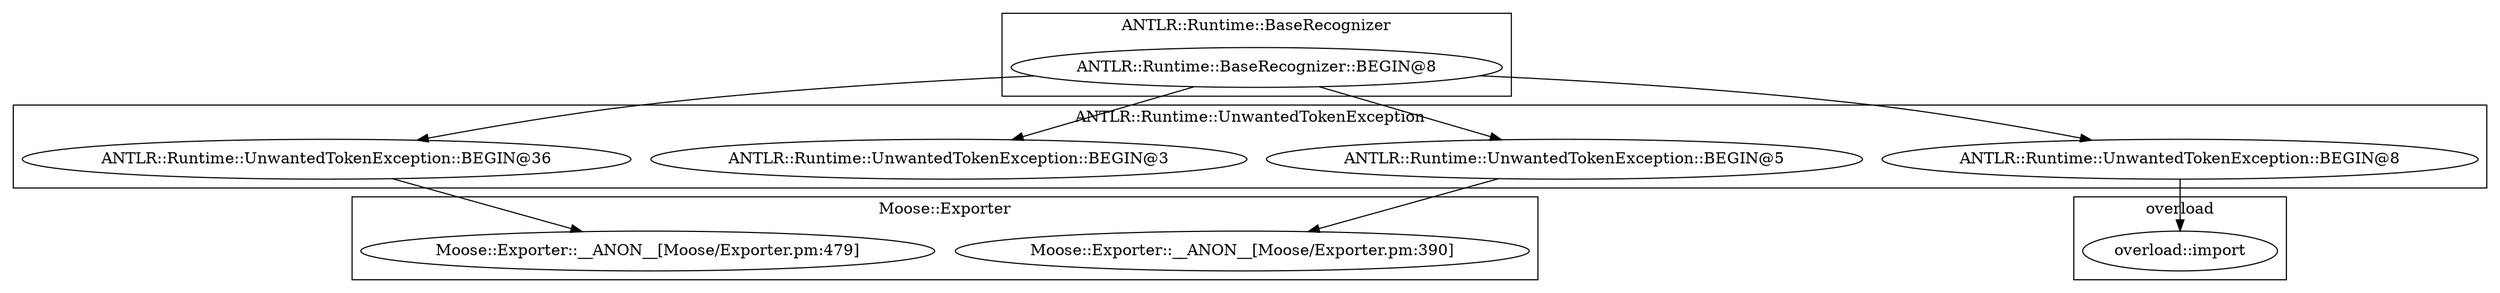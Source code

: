digraph {
graph [overlap=false]
subgraph cluster_ANTLR_Runtime_UnwantedTokenException {
	label="ANTLR::Runtime::UnwantedTokenException";
	"ANTLR::Runtime::UnwantedTokenException::BEGIN@36";
	"ANTLR::Runtime::UnwantedTokenException::BEGIN@5";
	"ANTLR::Runtime::UnwantedTokenException::BEGIN@3";
	"ANTLR::Runtime::UnwantedTokenException::BEGIN@8";
}
subgraph cluster_Moose_Exporter {
	label="Moose::Exporter";
	"Moose::Exporter::__ANON__[Moose/Exporter.pm:479]";
	"Moose::Exporter::__ANON__[Moose/Exporter.pm:390]";
}
subgraph cluster_overload {
	label="overload";
	"overload::import";
}
subgraph cluster_ANTLR_Runtime_BaseRecognizer {
	label="ANTLR::Runtime::BaseRecognizer";
	"ANTLR::Runtime::BaseRecognizer::BEGIN@8";
}
"ANTLR::Runtime::UnwantedTokenException::BEGIN@36" -> "Moose::Exporter::__ANON__[Moose/Exporter.pm:479]";
"ANTLR::Runtime::BaseRecognizer::BEGIN@8" -> "ANTLR::Runtime::UnwantedTokenException::BEGIN@8";
"ANTLR::Runtime::BaseRecognizer::BEGIN@8" -> "ANTLR::Runtime::UnwantedTokenException::BEGIN@3";
"ANTLR::Runtime::BaseRecognizer::BEGIN@8" -> "ANTLR::Runtime::UnwantedTokenException::BEGIN@36";
"ANTLR::Runtime::BaseRecognizer::BEGIN@8" -> "ANTLR::Runtime::UnwantedTokenException::BEGIN@5";
"ANTLR::Runtime::UnwantedTokenException::BEGIN@8" -> "overload::import";
"ANTLR::Runtime::UnwantedTokenException::BEGIN@5" -> "Moose::Exporter::__ANON__[Moose/Exporter.pm:390]";
}
